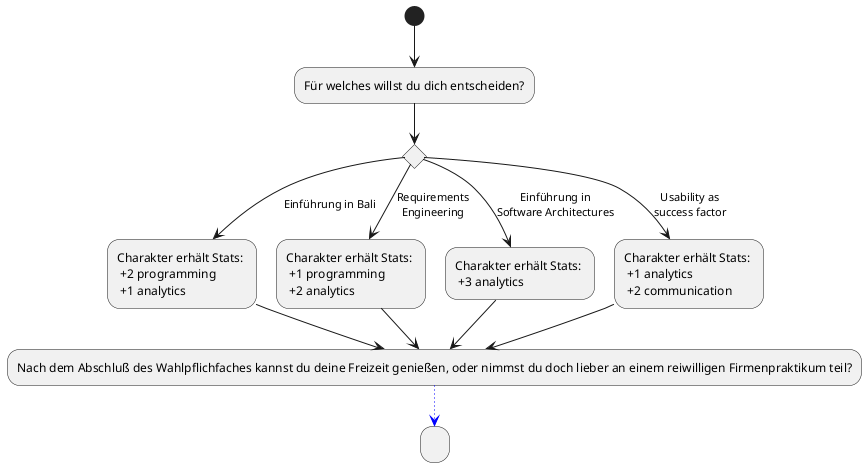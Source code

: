 @startuml
(*) --> "Für welches willst du dich entscheiden?"
if "" then
--> [Einführung in Bali] "Charakter erhält Stats: \n +2 programming \n +1 analytics" as bali
else
--> [Requirements\nEngineering] "Charakter erhält Stats: \n +1 programming \n +2 analytics" as re
else
--> [Einführung in\nSoftware Architectures] "Charakter erhält Stats: \n +3 analytics" as esa
else
--> [Usability as\nsuccess factor] "Charakter erhält Stats: \n +1 analytics \n +2 communication" as usf


usf --> "Nach dem Abschluß des Wahlpflichfaches kannst du deine Freizeit genießen, oder nimmst du doch lieber an einem reiwilligen Firmenpraktikum teil?" as a
re --> a
bali --> a
esa --> a

-[#blue,dotted]-> "   "

/'
Wir stehen 1 Jahr vor Ende des Studiums
Du musst Dich für ein Wahlpflichtfach entscheiden.


'/

@enduml